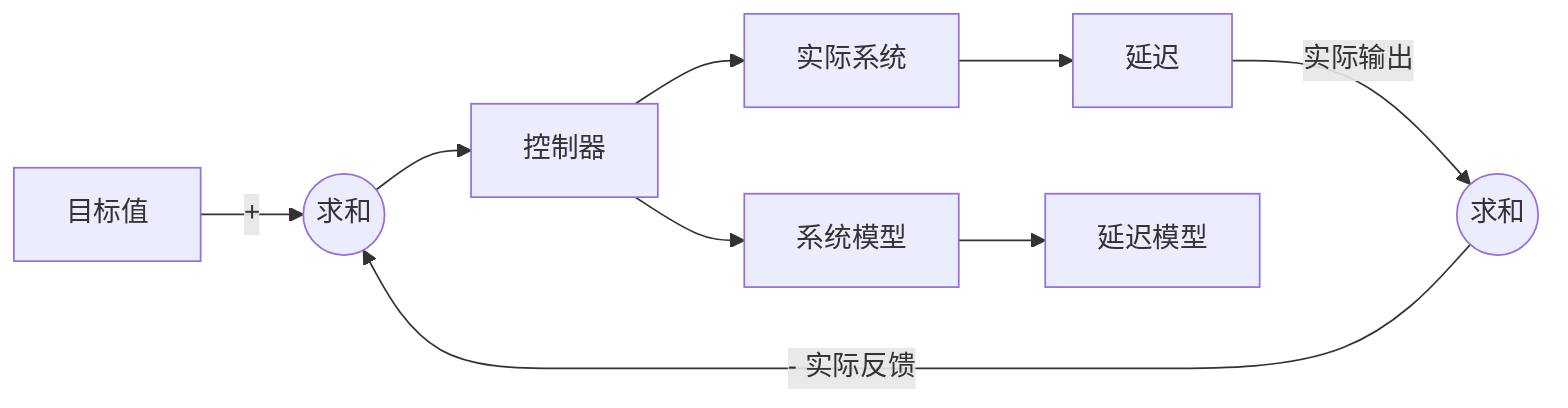 graph LR
    A[目标值] -->|+| B((求和))
    B --> C[控制器]
    C --> D[实际系统]
    D --> E[延迟]
    E -->|实际输出| F((求和))
    F -->|- 实际反馈| B
    
    C --> G[系统模型]
    G --> H[延迟模型]
